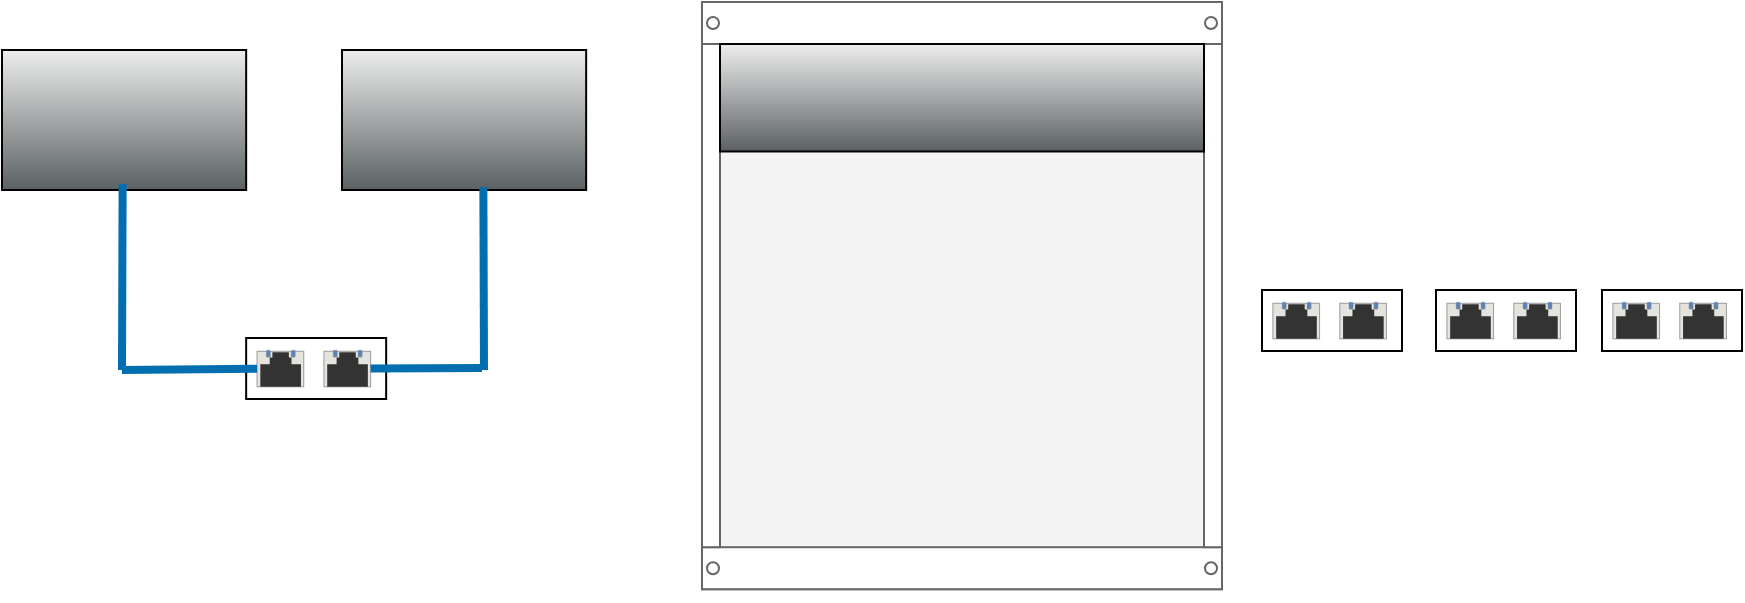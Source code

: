 <mxfile version="27.0.8" pages="2">
  <diagram name="Page-1" id="zwGd31S1S5IbWkrHn1Ye">
    <mxGraphModel dx="1892" dy="562" grid="1" gridSize="10" guides="1" tooltips="1" connect="1" arrows="1" fold="1" page="1" pageScale="1" pageWidth="850" pageHeight="1100" math="0" shadow="0">
      <root>
        <mxCell id="0" />
        <mxCell id="1" parent="0" />
        <mxCell id="8TSN0ogLKQcQ9p10gWKg-4" value="" style="shape=mxgraph.networks2.icon;aspect=fixed;fillColor=#EDEDED;strokeColor=#000000;gradientColor=#5B6163;network2IconShadow=1;network2bgFillColor=none;network2Icon=mxgraph.networks2.laptop;network2IconW=1;network2IconH=0.573;fontStyle=1" parent="1" vertex="1">
          <mxGeometry x="100" y="120" width="122.08" height="70" as="geometry" />
        </mxCell>
        <mxCell id="8TSN0ogLKQcQ9p10gWKg-9" value="" style="strokeColor=#666666;html=1;verticalLabelPosition=bottom;labelBackgroundColor=#ffffff;verticalAlign=top;outlineConnect=0;shadow=0;dashed=0;shape=mxgraph.rackGeneral.rackCabinet3;fillColor2=#f4f4f4;container=1;collapsible=0;childLayout=rack;allowGaps=1;marginLeft=9;marginRight=9;marginTop=21;marginBottom=22;textColor=#666666;numDisp=off;" parent="1" vertex="1">
          <mxGeometry x="280" y="96" width="260" height="299" as="geometry" />
        </mxCell>
        <mxCell id="8TSN0ogLKQcQ9p10gWKg-8" value="" style="shape=mxgraph.networks2.icon;aspect=fixed;fillColor=#EDEDED;strokeColor=#000000;gradientColor=#5B6163;network2IconShadow=1;network2bgFillColor=none;network2Icon=mxgraph.networks2.patch_panel;network2IconXOffset=0.0;network2IconYOffset=-0.021;network2IconW=1;network2IconH=0.336;" parent="8TSN0ogLKQcQ9p10gWKg-9" vertex="1">
          <mxGeometry x="9" y="21" width="242" height="53.74" as="geometry" />
        </mxCell>
        <mxCell id="8TSN0ogLKQcQ9p10gWKg-22" value="" style="group" parent="1" vertex="1" connectable="0">
          <mxGeometry x="52.08" y="264" width="70" height="30.5" as="geometry" />
        </mxCell>
        <mxCell id="8TSN0ogLKQcQ9p10gWKg-15" value="" style="rounded=0;whiteSpace=wrap;html=1;" parent="8TSN0ogLKQcQ9p10gWKg-22" vertex="1">
          <mxGeometry width="70" height="30.5" as="geometry" />
        </mxCell>
        <mxCell id="8TSN0ogLKQcQ9p10gWKg-16" value="" style="rounded=0;whiteSpace=wrap;html=1;" parent="8TSN0ogLKQcQ9p10gWKg-22" vertex="1">
          <mxGeometry x="9.333" y="7.625" width="15.556" height="15.25" as="geometry" />
        </mxCell>
        <mxCell id="8TSN0ogLKQcQ9p10gWKg-17" value="" style="rounded=0;whiteSpace=wrap;html=1;" parent="8TSN0ogLKQcQ9p10gWKg-22" vertex="1">
          <mxGeometry x="44.333" y="7.625" width="15.556" height="15.25" as="geometry" />
        </mxCell>
        <mxCell id="8TSN0ogLKQcQ9p10gWKg-20" value="" style="html=1;verticalLabelPosition=bottom;verticalAlign=top;outlineConnect=0;shadow=0;dashed=0;shape=mxgraph.rack.hpe_aruba.switches.rj45_sfp_alt;" parent="8TSN0ogLKQcQ9p10gWKg-22" vertex="1">
          <mxGeometry x="5.444" y="6.1" width="23.333" height="18.3" as="geometry" />
        </mxCell>
        <mxCell id="8TSN0ogLKQcQ9p10gWKg-21" value="" style="html=1;verticalLabelPosition=bottom;verticalAlign=top;outlineConnect=0;shadow=0;dashed=0;shape=mxgraph.rack.hpe_aruba.switches.rj45_sfp_alt;" parent="8TSN0ogLKQcQ9p10gWKg-22" vertex="1">
          <mxGeometry x="38.889" y="6.1" width="23.333" height="18.3" as="geometry" />
        </mxCell>
        <mxCell id="8TSN0ogLKQcQ9p10gWKg-24" value="" style="group" parent="1" vertex="1" connectable="0">
          <mxGeometry x="560" y="240" width="70" height="30.5" as="geometry" />
        </mxCell>
        <mxCell id="8TSN0ogLKQcQ9p10gWKg-25" value="" style="rounded=0;whiteSpace=wrap;html=1;" parent="8TSN0ogLKQcQ9p10gWKg-24" vertex="1">
          <mxGeometry width="70" height="30.5" as="geometry" />
        </mxCell>
        <mxCell id="8TSN0ogLKQcQ9p10gWKg-26" value="" style="rounded=0;whiteSpace=wrap;html=1;" parent="8TSN0ogLKQcQ9p10gWKg-24" vertex="1">
          <mxGeometry x="9.333" y="7.625" width="15.556" height="15.25" as="geometry" />
        </mxCell>
        <mxCell id="8TSN0ogLKQcQ9p10gWKg-27" value="" style="rounded=0;whiteSpace=wrap;html=1;" parent="8TSN0ogLKQcQ9p10gWKg-24" vertex="1">
          <mxGeometry x="44.333" y="7.625" width="15.556" height="15.25" as="geometry" />
        </mxCell>
        <mxCell id="8TSN0ogLKQcQ9p10gWKg-28" value="" style="html=1;verticalLabelPosition=bottom;verticalAlign=top;outlineConnect=0;shadow=0;dashed=0;shape=mxgraph.rack.hpe_aruba.switches.rj45_sfp_alt;" parent="8TSN0ogLKQcQ9p10gWKg-24" vertex="1">
          <mxGeometry x="5.444" y="6.1" width="23.333" height="18.3" as="geometry" />
        </mxCell>
        <mxCell id="8TSN0ogLKQcQ9p10gWKg-29" value="" style="html=1;verticalLabelPosition=bottom;verticalAlign=top;outlineConnect=0;shadow=0;dashed=0;shape=mxgraph.rack.hpe_aruba.switches.rj45_sfp_alt;" parent="8TSN0ogLKQcQ9p10gWKg-24" vertex="1">
          <mxGeometry x="38.889" y="6.1" width="23.333" height="18.3" as="geometry" />
        </mxCell>
        <mxCell id="8TSN0ogLKQcQ9p10gWKg-30" value="" style="group" parent="1" vertex="1" connectable="0">
          <mxGeometry x="647" y="240" width="70" height="30.5" as="geometry" />
        </mxCell>
        <mxCell id="8TSN0ogLKQcQ9p10gWKg-31" value="" style="rounded=0;whiteSpace=wrap;html=1;" parent="8TSN0ogLKQcQ9p10gWKg-30" vertex="1">
          <mxGeometry width="70" height="30.5" as="geometry" />
        </mxCell>
        <mxCell id="8TSN0ogLKQcQ9p10gWKg-32" value="" style="rounded=0;whiteSpace=wrap;html=1;" parent="8TSN0ogLKQcQ9p10gWKg-30" vertex="1">
          <mxGeometry x="9.333" y="7.625" width="15.556" height="15.25" as="geometry" />
        </mxCell>
        <mxCell id="8TSN0ogLKQcQ9p10gWKg-33" value="" style="rounded=0;whiteSpace=wrap;html=1;" parent="8TSN0ogLKQcQ9p10gWKg-30" vertex="1">
          <mxGeometry x="44.333" y="7.625" width="15.556" height="15.25" as="geometry" />
        </mxCell>
        <mxCell id="8TSN0ogLKQcQ9p10gWKg-34" value="" style="html=1;verticalLabelPosition=bottom;verticalAlign=top;outlineConnect=0;shadow=0;dashed=0;shape=mxgraph.rack.hpe_aruba.switches.rj45_sfp_alt;" parent="8TSN0ogLKQcQ9p10gWKg-30" vertex="1">
          <mxGeometry x="5.444" y="6.1" width="23.333" height="18.3" as="geometry" />
        </mxCell>
        <mxCell id="8TSN0ogLKQcQ9p10gWKg-35" value="" style="html=1;verticalLabelPosition=bottom;verticalAlign=top;outlineConnect=0;shadow=0;dashed=0;shape=mxgraph.rack.hpe_aruba.switches.rj45_sfp_alt;" parent="8TSN0ogLKQcQ9p10gWKg-30" vertex="1">
          <mxGeometry x="38.889" y="6.1" width="23.333" height="18.3" as="geometry" />
        </mxCell>
        <mxCell id="8TSN0ogLKQcQ9p10gWKg-36" value="" style="group" parent="1" vertex="1" connectable="0">
          <mxGeometry x="730" y="240" width="70" height="30.5" as="geometry" />
        </mxCell>
        <mxCell id="8TSN0ogLKQcQ9p10gWKg-37" value="" style="rounded=0;whiteSpace=wrap;html=1;" parent="8TSN0ogLKQcQ9p10gWKg-36" vertex="1">
          <mxGeometry width="70" height="30.5" as="geometry" />
        </mxCell>
        <mxCell id="8TSN0ogLKQcQ9p10gWKg-38" value="" style="rounded=0;whiteSpace=wrap;html=1;" parent="8TSN0ogLKQcQ9p10gWKg-36" vertex="1">
          <mxGeometry x="9.333" y="7.625" width="15.556" height="15.25" as="geometry" />
        </mxCell>
        <mxCell id="8TSN0ogLKQcQ9p10gWKg-39" value="" style="rounded=0;whiteSpace=wrap;html=1;" parent="8TSN0ogLKQcQ9p10gWKg-36" vertex="1">
          <mxGeometry x="44.333" y="7.625" width="15.556" height="15.25" as="geometry" />
        </mxCell>
        <mxCell id="8TSN0ogLKQcQ9p10gWKg-40" value="" style="html=1;verticalLabelPosition=bottom;verticalAlign=top;outlineConnect=0;shadow=0;dashed=0;shape=mxgraph.rack.hpe_aruba.switches.rj45_sfp_alt;" parent="8TSN0ogLKQcQ9p10gWKg-36" vertex="1">
          <mxGeometry x="5.444" y="6.1" width="23.333" height="18.3" as="geometry" />
        </mxCell>
        <mxCell id="8TSN0ogLKQcQ9p10gWKg-41" value="" style="html=1;verticalLabelPosition=bottom;verticalAlign=top;outlineConnect=0;shadow=0;dashed=0;shape=mxgraph.rack.hpe_aruba.switches.rj45_sfp_alt;" parent="8TSN0ogLKQcQ9p10gWKg-36" vertex="1">
          <mxGeometry x="38.889" y="6.1" width="23.333" height="18.3" as="geometry" />
        </mxCell>
        <mxCell id="8TSN0ogLKQcQ9p10gWKg-43" value="" style="shape=mxgraph.networks2.icon;aspect=fixed;fillColor=#EDEDED;strokeColor=#000000;gradientColor=#5B6163;network2IconShadow=1;network2bgFillColor=none;network2Icon=mxgraph.networks2.laptop;network2IconW=1;network2IconH=0.573;fontStyle=1" parent="1" vertex="1">
          <mxGeometry x="-70" y="120" width="122.08" height="70" as="geometry" />
        </mxCell>
        <mxCell id="6joTbmnNupk_-EoHwrkU-3" value="" style="endArrow=none;html=1;rounded=0;fillColor=#1ba1e2;strokeColor=#006EAF;strokeWidth=4;entryX=0.579;entryY=0.981;entryDx=0;entryDy=0;entryPerimeter=0;" edge="1" parent="1" target="8TSN0ogLKQcQ9p10gWKg-4">
          <mxGeometry width="50" height="50" relative="1" as="geometry">
            <mxPoint x="171" y="280" as="sourcePoint" />
            <mxPoint x="-10" y="240" as="targetPoint" />
          </mxGeometry>
        </mxCell>
        <mxCell id="6joTbmnNupk_-EoHwrkU-4" value="" style="group" vertex="1" connectable="0" parent="1">
          <mxGeometry x="-10" y="280" as="geometry" />
        </mxCell>
        <mxCell id="6joTbmnNupk_-EoHwrkU-1" value="" style="endArrow=none;html=1;rounded=0;fillColor=#1ba1e2;strokeColor=#006EAF;strokeWidth=4;entryX=0.494;entryY=0.959;entryDx=0;entryDy=0;entryPerimeter=0;" edge="1" parent="6joTbmnNupk_-EoHwrkU-4" target="8TSN0ogLKQcQ9p10gWKg-43">
          <mxGeometry width="50" height="50" relative="1" as="geometry">
            <mxPoint as="sourcePoint" />
            <mxPoint x="181" y="40" as="targetPoint" />
          </mxGeometry>
        </mxCell>
        <mxCell id="6joTbmnNupk_-EoHwrkU-2" value="" style="endArrow=none;html=1;rounded=0;fillColor=#1ba1e2;strokeColor=#006EAF;strokeWidth=4;" edge="1" parent="6joTbmnNupk_-EoHwrkU-4" source="8TSN0ogLKQcQ9p10gWKg-20">
          <mxGeometry width="50" height="50" relative="1" as="geometry">
            <mxPoint x="10" y="10" as="sourcePoint" />
            <mxPoint as="targetPoint" />
          </mxGeometry>
        </mxCell>
        <mxCell id="6joTbmnNupk_-EoHwrkU-5" value="" style="endArrow=none;html=1;rounded=0;fillColor=#1ba1e2;strokeColor=#006EAF;strokeWidth=4;" edge="1" parent="1" target="8TSN0ogLKQcQ9p10gWKg-21">
          <mxGeometry width="50" height="50" relative="1" as="geometry">
            <mxPoint x="170" y="279" as="sourcePoint" />
            <mxPoint x="170" y="250" as="targetPoint" />
          </mxGeometry>
        </mxCell>
      </root>
    </mxGraphModel>
  </diagram>
  <diagram id="ZDm_9fBclSGzymJRy00E" name="Page-2">
    <mxGraphModel grid="1" page="1" gridSize="10" guides="1" tooltips="1" connect="1" arrows="1" fold="1" pageScale="1" pageWidth="850" pageHeight="1100" math="0" shadow="0">
      <root>
        <mxCell id="0" />
        <mxCell id="1" parent="0" />
      </root>
    </mxGraphModel>
  </diagram>
</mxfile>
